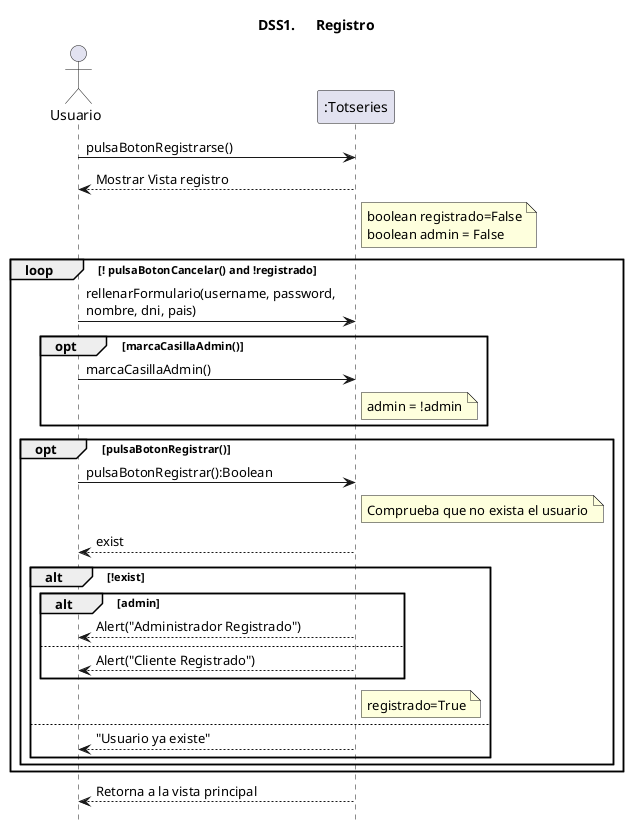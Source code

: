 @startuml
title	DSS1.	Registro	
hide	footbox
actor	Usuario	as	user
participant ":Totseries" as TotSeries

user	->	TotSeries:pulsaBotonRegistrarse()
TotSeries --> user: Mostrar Vista registro

note right TotSeries
    boolean registrado=False
    boolean admin = False
end note
loop ! pulsaBotonCancelar() and !registrado
    user -> TotSeries:rellenarFormulario(username, password, \nnombre, dni, pais)
    opt marcaCasillaAdmin()
    user -> TotSeries: marcaCasillaAdmin()
        note right TotSeries
            admin = !admin
        end note
    end opt
    opt pulsaBotonRegistrar()
    user -> TotSeries:pulsaBotonRegistrar():Boolean
        note right TotSeries
            Comprueba que no exista el usuario
        end note
        TotSeries --> user : exist
        alt !exist
            alt admin
                TotSeries --> user :Alert("Administrador Registrado")
            else 
                TotSeries --> user :Alert("Cliente Registrado")
            end alt
            note right TotSeries
                registrado=True
            end note
            
        else
            TotSeries --> user :"Usuario ya existe"
        end alt
    end opt
end loop
TotSeries --> user: Retorna a la vista principal
@enduml

